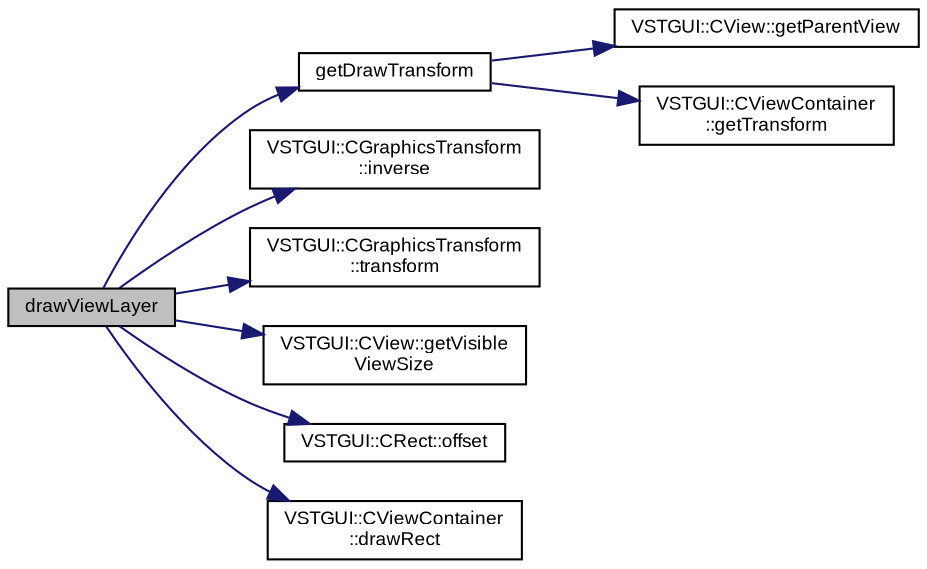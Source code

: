 digraph "drawViewLayer"
{
  bgcolor="transparent";
  edge [fontname="Arial",fontsize="9",labelfontname="Arial",labelfontsize="9"];
  node [fontname="Arial",fontsize="9",shape=record];
  rankdir="LR";
  Node1 [label="drawViewLayer",height=0.2,width=0.4,color="black", fillcolor="grey75", style="filled" fontcolor="black"];
  Node1 -> Node2 [color="midnightblue",fontsize="9",style="solid",fontname="Arial"];
  Node2 [label="getDrawTransform",height=0.2,width=0.4,color="black",URL="$class_v_s_t_g_u_i_1_1_c_layered_view_container.html#a852e37cb94f2ccd5a0bc8a8f6a9e2ee7"];
  Node2 -> Node3 [color="midnightblue",fontsize="9",style="solid",fontname="Arial"];
  Node3 [label="VSTGUI::CView::getParentView",height=0.2,width=0.4,color="black",URL="$class_v_s_t_g_u_i_1_1_c_view.html#ac45407fc7304ee33c5729fa04edaea76",tooltip="get parent view "];
  Node2 -> Node4 [color="midnightblue",fontsize="9",style="solid",fontname="Arial"];
  Node4 [label="VSTGUI::CViewContainer\l::getTransform",height=0.2,width=0.4,color="black",URL="$class_v_s_t_g_u_i_1_1_c_view_container.html#a3140336a555cd7aacaba2ee5ca08e28a"];
  Node1 -> Node5 [color="midnightblue",fontsize="9",style="solid",fontname="Arial"];
  Node5 [label="VSTGUI::CGraphicsTransform\l::inverse",height=0.2,width=0.4,color="black",URL="$struct_v_s_t_g_u_i_1_1_c_graphics_transform.html#ae0b83e1a553219ac2e5a9c0e9ee42e72"];
  Node1 -> Node6 [color="midnightblue",fontsize="9",style="solid",fontname="Arial"];
  Node6 [label="VSTGUI::CGraphicsTransform\l::transform",height=0.2,width=0.4,color="black",URL="$struct_v_s_t_g_u_i_1_1_c_graphics_transform.html#af5b80ac47e3d74fe4cf0ca4d75f2e6c3"];
  Node1 -> Node7 [color="midnightblue",fontsize="9",style="solid",fontname="Arial"];
  Node7 [label="VSTGUI::CView::getVisible\lViewSize",height=0.2,width=0.4,color="black",URL="$class_v_s_t_g_u_i_1_1_c_view.html#a53c47f5a0cddd21e71f53237879112da",tooltip="returns the visible size of the view "];
  Node1 -> Node8 [color="midnightblue",fontsize="9",style="solid",fontname="Arial"];
  Node8 [label="VSTGUI::CRect::offset",height=0.2,width=0.4,color="black",URL="$struct_v_s_t_g_u_i_1_1_c_rect.html#a3b15bdeea464922589dfe91b21d991ce"];
  Node1 -> Node9 [color="midnightblue",fontsize="9",style="solid",fontname="Arial"];
  Node9 [label="VSTGUI::CViewContainer\l::drawRect",height=0.2,width=0.4,color="black",URL="$class_v_s_t_g_u_i_1_1_c_view_container.html#a99dd83697de62a7f21167d886a94414f",tooltip="called if the view should draw itself "];
}
